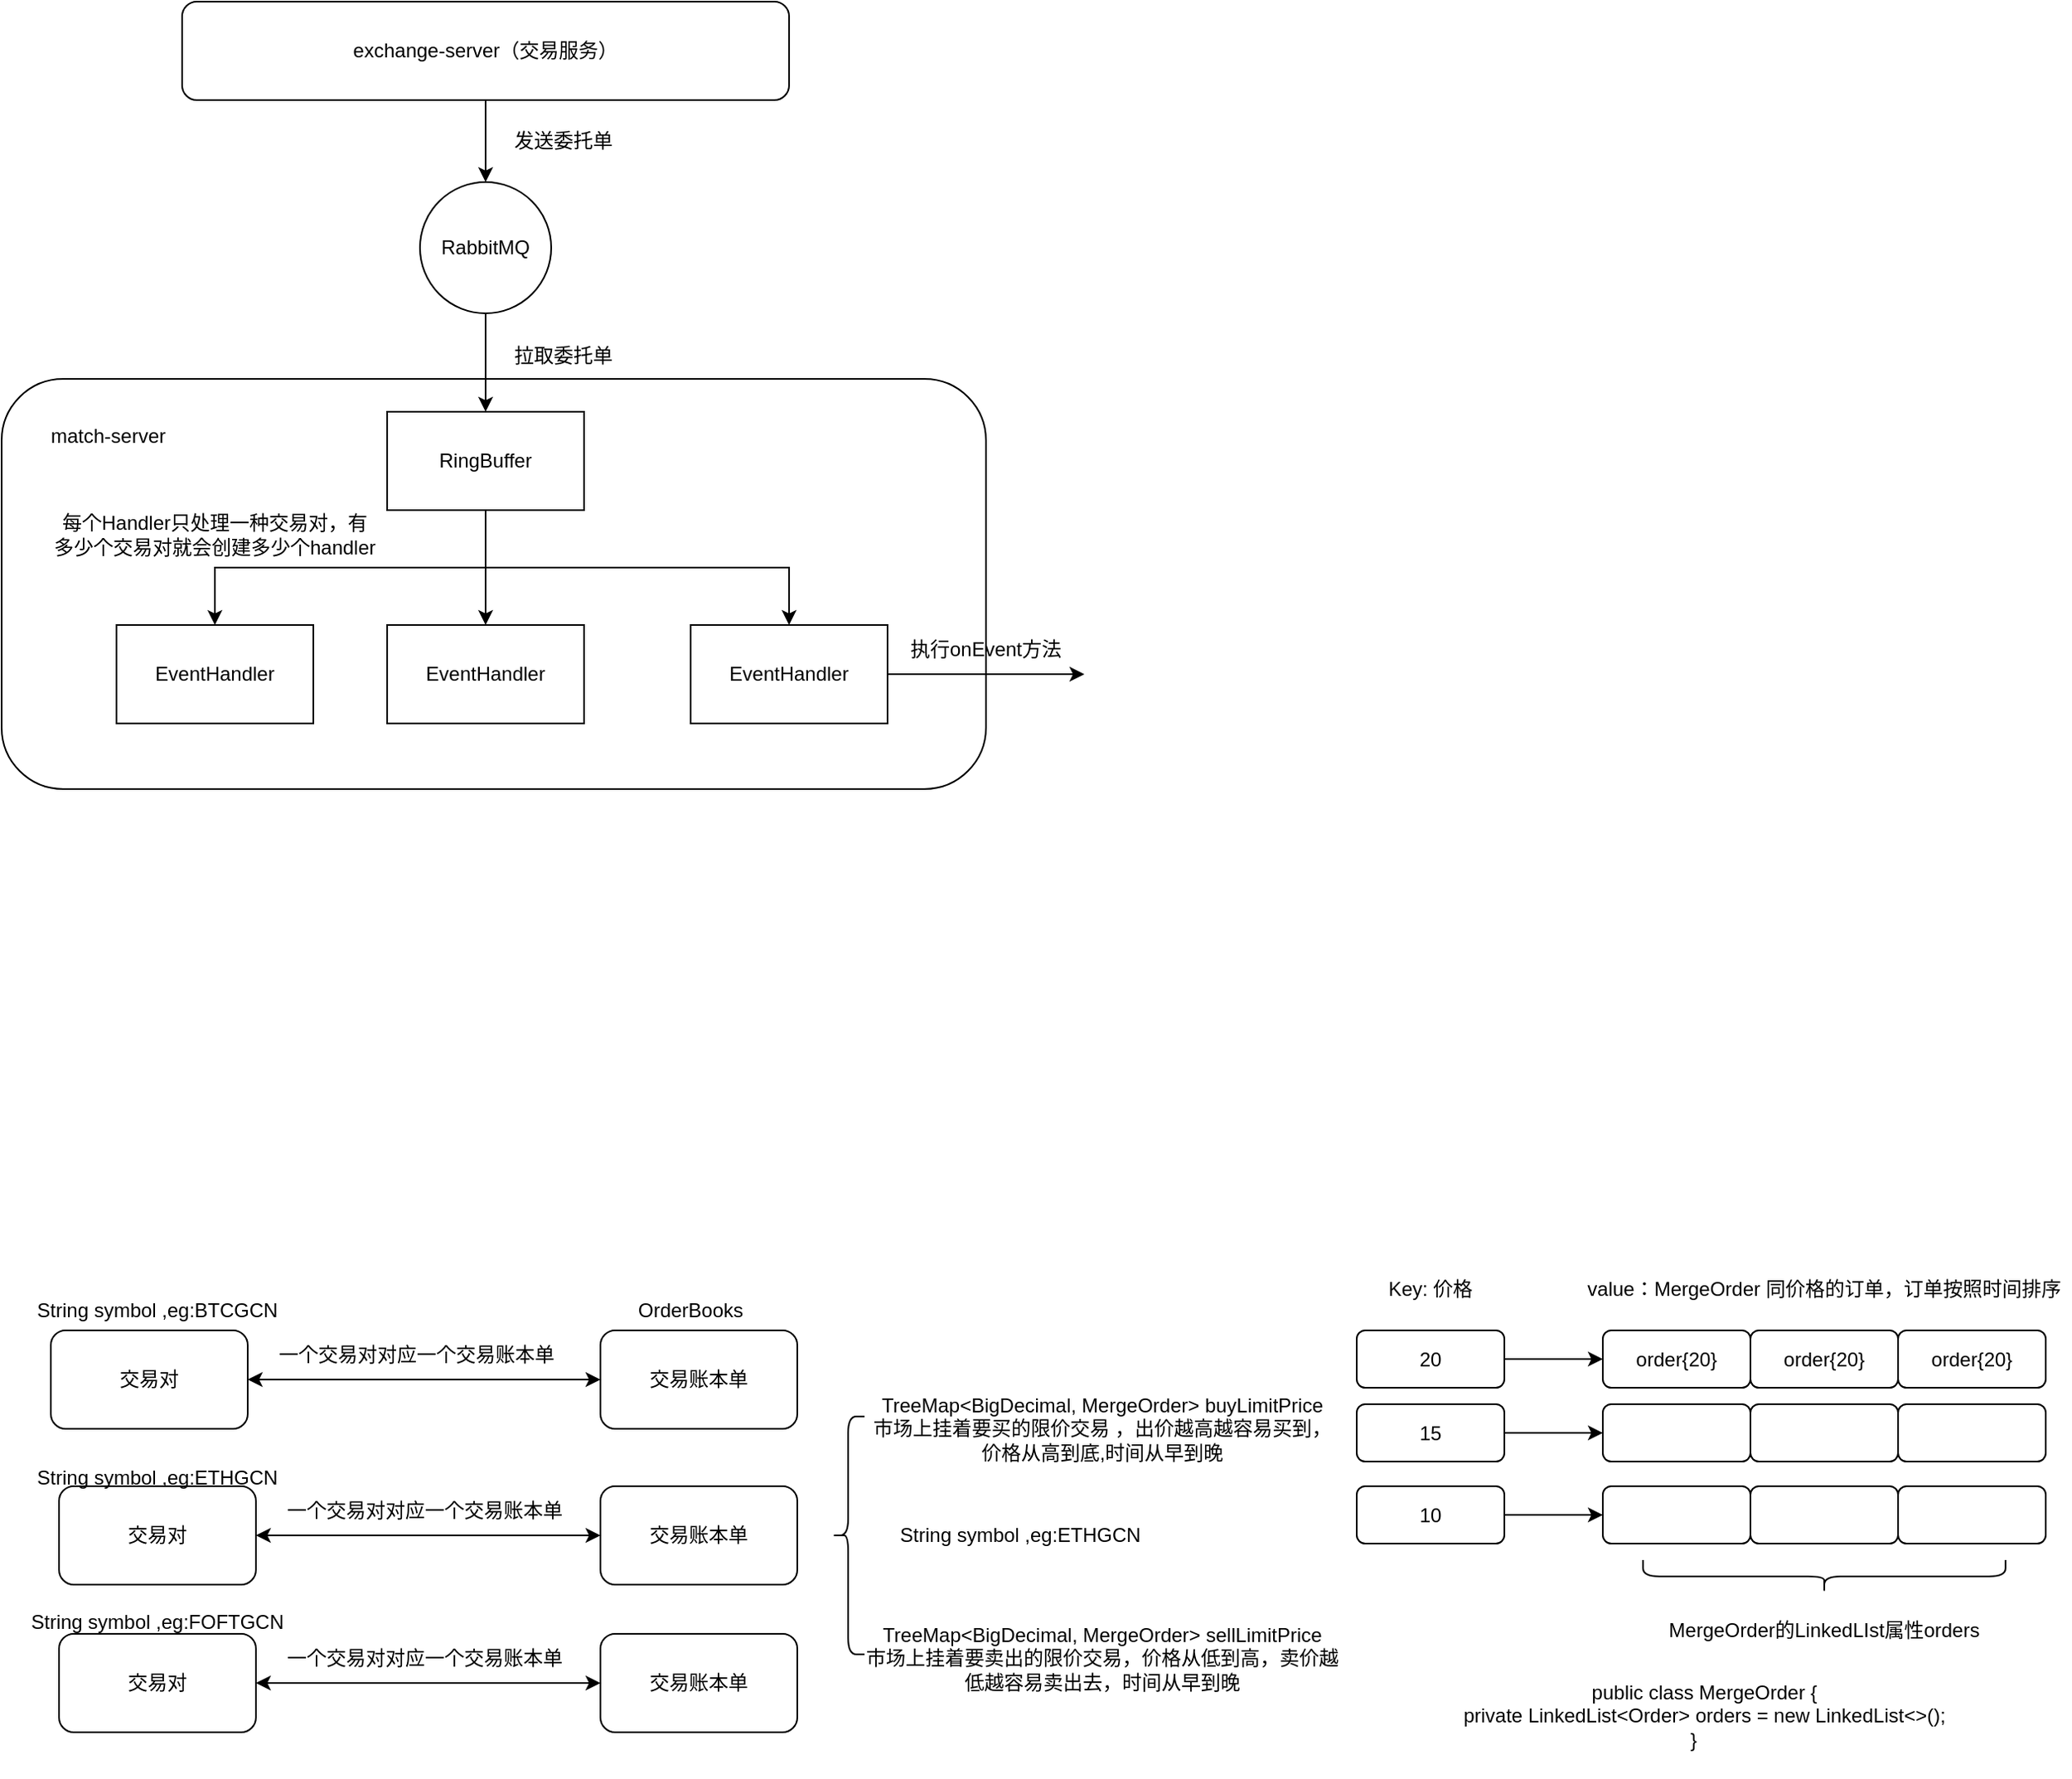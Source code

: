 <mxfile version="21.6.8" type="github">
  <diagram name="第 1 页" id="LZYfN8Qb-46NnNl3OFI-">
    <mxGraphModel dx="1383" dy="948" grid="1" gridSize="10" guides="1" tooltips="1" connect="1" arrows="1" fold="1" page="1" pageScale="1" pageWidth="827" pageHeight="1169" math="0" shadow="0">
      <root>
        <mxCell id="0" />
        <mxCell id="1" parent="0" />
        <mxCell id="YOYZqp5rT2E9GzHTg75s-17" value="" style="rounded=1;whiteSpace=wrap;html=1;" vertex="1" parent="1">
          <mxGeometry x="140" y="250" width="600" height="250" as="geometry" />
        </mxCell>
        <mxCell id="YOYZqp5rT2E9GzHTg75s-16" style="edgeStyle=orthogonalEdgeStyle;rounded=0;orthogonalLoop=1;jettySize=auto;html=1;exitX=0.5;exitY=1;exitDx=0;exitDy=0;entryX=0.5;entryY=0;entryDx=0;entryDy=0;" edge="1" parent="1" source="YOYZqp5rT2E9GzHTg75s-1" target="YOYZqp5rT2E9GzHTg75s-2">
          <mxGeometry relative="1" as="geometry" />
        </mxCell>
        <mxCell id="YOYZqp5rT2E9GzHTg75s-1" value="exchange-server（交易服务）" style="rounded=1;whiteSpace=wrap;html=1;" vertex="1" parent="1">
          <mxGeometry x="250" y="20" width="370" height="60" as="geometry" />
        </mxCell>
        <mxCell id="YOYZqp5rT2E9GzHTg75s-19" style="edgeStyle=orthogonalEdgeStyle;rounded=0;orthogonalLoop=1;jettySize=auto;html=1;exitX=0.5;exitY=1;exitDx=0;exitDy=0;entryX=0.5;entryY=0;entryDx=0;entryDy=0;" edge="1" parent="1" source="YOYZqp5rT2E9GzHTg75s-2" target="YOYZqp5rT2E9GzHTg75s-9">
          <mxGeometry relative="1" as="geometry" />
        </mxCell>
        <mxCell id="YOYZqp5rT2E9GzHTg75s-2" value="RabbitMQ" style="ellipse;whiteSpace=wrap;html=1;aspect=fixed;" vertex="1" parent="1">
          <mxGeometry x="395" y="130" width="80" height="80" as="geometry" />
        </mxCell>
        <mxCell id="YOYZqp5rT2E9GzHTg75s-20" style="edgeStyle=orthogonalEdgeStyle;rounded=0;orthogonalLoop=1;jettySize=auto;html=1;exitX=0.5;exitY=1;exitDx=0;exitDy=0;entryX=0.5;entryY=0;entryDx=0;entryDy=0;" edge="1" parent="1" source="YOYZqp5rT2E9GzHTg75s-9" target="YOYZqp5rT2E9GzHTg75s-13">
          <mxGeometry relative="1" as="geometry" />
        </mxCell>
        <mxCell id="YOYZqp5rT2E9GzHTg75s-21" style="edgeStyle=orthogonalEdgeStyle;rounded=0;orthogonalLoop=1;jettySize=auto;html=1;exitX=0.5;exitY=1;exitDx=0;exitDy=0;" edge="1" parent="1" source="YOYZqp5rT2E9GzHTg75s-9" target="YOYZqp5rT2E9GzHTg75s-14">
          <mxGeometry relative="1" as="geometry" />
        </mxCell>
        <mxCell id="YOYZqp5rT2E9GzHTg75s-22" style="edgeStyle=orthogonalEdgeStyle;rounded=0;orthogonalLoop=1;jettySize=auto;html=1;exitX=0.5;exitY=1;exitDx=0;exitDy=0;" edge="1" parent="1" source="YOYZqp5rT2E9GzHTg75s-9" target="YOYZqp5rT2E9GzHTg75s-15">
          <mxGeometry relative="1" as="geometry" />
        </mxCell>
        <mxCell id="YOYZqp5rT2E9GzHTg75s-9" value="RingBuffer" style="rounded=0;whiteSpace=wrap;html=1;" vertex="1" parent="1">
          <mxGeometry x="375" y="270" width="120" height="60" as="geometry" />
        </mxCell>
        <mxCell id="YOYZqp5rT2E9GzHTg75s-13" value="EventHandler" style="rounded=0;whiteSpace=wrap;html=1;" vertex="1" parent="1">
          <mxGeometry x="210" y="400" width="120" height="60" as="geometry" />
        </mxCell>
        <mxCell id="YOYZqp5rT2E9GzHTg75s-14" value="EventHandler" style="rounded=0;whiteSpace=wrap;html=1;" vertex="1" parent="1">
          <mxGeometry x="375" y="400" width="120" height="60" as="geometry" />
        </mxCell>
        <mxCell id="YOYZqp5rT2E9GzHTg75s-98" style="edgeStyle=orthogonalEdgeStyle;rounded=0;orthogonalLoop=1;jettySize=auto;html=1;exitX=1;exitY=0.5;exitDx=0;exitDy=0;entryX=0;entryY=0.5;entryDx=0;entryDy=0;" edge="1" parent="1" source="YOYZqp5rT2E9GzHTg75s-15">
          <mxGeometry relative="1" as="geometry">
            <mxPoint x="800" y="430" as="targetPoint" />
          </mxGeometry>
        </mxCell>
        <mxCell id="YOYZqp5rT2E9GzHTg75s-15" value="EventHandler" style="rounded=0;whiteSpace=wrap;html=1;" vertex="1" parent="1">
          <mxGeometry x="560" y="400" width="120" height="60" as="geometry" />
        </mxCell>
        <mxCell id="YOYZqp5rT2E9GzHTg75s-18" value="match-server" style="text;html=1;strokeColor=none;fillColor=none;align=center;verticalAlign=middle;whiteSpace=wrap;rounded=0;" vertex="1" parent="1">
          <mxGeometry x="140" y="270" width="130" height="30" as="geometry" />
        </mxCell>
        <mxCell id="YOYZqp5rT2E9GzHTg75s-23" value="每个Handler只处理一种交易对，有多少个交易对就会创建多少个handler" style="text;html=1;strokeColor=none;fillColor=none;align=center;verticalAlign=middle;whiteSpace=wrap;rounded=0;" vertex="1" parent="1">
          <mxGeometry x="170" y="330" width="200" height="30" as="geometry" />
        </mxCell>
        <mxCell id="YOYZqp5rT2E9GzHTg75s-24" value="交易对" style="rounded=1;whiteSpace=wrap;html=1;" vertex="1" parent="1">
          <mxGeometry x="170" y="830" width="120" height="60" as="geometry" />
        </mxCell>
        <mxCell id="YOYZqp5rT2E9GzHTg75s-25" value="交易账本单" style="rounded=1;whiteSpace=wrap;html=1;" vertex="1" parent="1">
          <mxGeometry x="505" y="830" width="120" height="60" as="geometry" />
        </mxCell>
        <mxCell id="YOYZqp5rT2E9GzHTg75s-27" value="" style="endArrow=classic;startArrow=classic;html=1;rounded=0;entryX=0;entryY=0.5;entryDx=0;entryDy=0;exitX=1;exitY=0.5;exitDx=0;exitDy=0;" edge="1" parent="1" source="YOYZqp5rT2E9GzHTg75s-24" target="YOYZqp5rT2E9GzHTg75s-25">
          <mxGeometry width="50" height="50" relative="1" as="geometry">
            <mxPoint x="290" y="865" as="sourcePoint" />
            <mxPoint x="340" y="815" as="targetPoint" />
          </mxGeometry>
        </mxCell>
        <mxCell id="YOYZqp5rT2E9GzHTg75s-28" value="一个交易对对应一个交易账本单" style="text;html=1;strokeColor=none;fillColor=none;align=center;verticalAlign=middle;whiteSpace=wrap;rounded=0;" vertex="1" parent="1">
          <mxGeometry x="300" y="830" width="186" height="30" as="geometry" />
        </mxCell>
        <mxCell id="YOYZqp5rT2E9GzHTg75s-37" value="交易对" style="rounded=1;whiteSpace=wrap;html=1;" vertex="1" parent="1">
          <mxGeometry x="175" y="925" width="120" height="60" as="geometry" />
        </mxCell>
        <mxCell id="YOYZqp5rT2E9GzHTg75s-38" value="交易账本单" style="rounded=1;whiteSpace=wrap;html=1;" vertex="1" parent="1">
          <mxGeometry x="505" y="925" width="120" height="60" as="geometry" />
        </mxCell>
        <mxCell id="YOYZqp5rT2E9GzHTg75s-39" value="" style="endArrow=classic;startArrow=classic;html=1;rounded=0;entryX=0;entryY=0.5;entryDx=0;entryDy=0;exitX=1;exitY=0.5;exitDx=0;exitDy=0;" edge="1" parent="1" source="YOYZqp5rT2E9GzHTg75s-37" target="YOYZqp5rT2E9GzHTg75s-38">
          <mxGeometry width="50" height="50" relative="1" as="geometry">
            <mxPoint x="295" y="960" as="sourcePoint" />
            <mxPoint x="345" y="910" as="targetPoint" />
          </mxGeometry>
        </mxCell>
        <mxCell id="YOYZqp5rT2E9GzHTg75s-40" value="一个交易对对应一个交易账本单" style="text;html=1;strokeColor=none;fillColor=none;align=center;verticalAlign=middle;whiteSpace=wrap;rounded=0;" vertex="1" parent="1">
          <mxGeometry x="305" y="925" width="186" height="30" as="geometry" />
        </mxCell>
        <mxCell id="YOYZqp5rT2E9GzHTg75s-41" value="交易对" style="rounded=1;whiteSpace=wrap;html=1;" vertex="1" parent="1">
          <mxGeometry x="175" y="1015" width="120" height="60" as="geometry" />
        </mxCell>
        <mxCell id="YOYZqp5rT2E9GzHTg75s-42" value="交易账本单" style="rounded=1;whiteSpace=wrap;html=1;" vertex="1" parent="1">
          <mxGeometry x="505" y="1015" width="120" height="60" as="geometry" />
        </mxCell>
        <mxCell id="YOYZqp5rT2E9GzHTg75s-43" value="" style="endArrow=classic;startArrow=classic;html=1;rounded=0;entryX=0;entryY=0.5;entryDx=0;entryDy=0;exitX=1;exitY=0.5;exitDx=0;exitDy=0;" edge="1" parent="1" source="YOYZqp5rT2E9GzHTg75s-41" target="YOYZqp5rT2E9GzHTg75s-42">
          <mxGeometry width="50" height="50" relative="1" as="geometry">
            <mxPoint x="295" y="1050" as="sourcePoint" />
            <mxPoint x="345" y="1000" as="targetPoint" />
          </mxGeometry>
        </mxCell>
        <mxCell id="YOYZqp5rT2E9GzHTg75s-44" value="一个交易对对应一个交易账本单" style="text;html=1;strokeColor=none;fillColor=none;align=center;verticalAlign=middle;whiteSpace=wrap;rounded=0;" vertex="1" parent="1">
          <mxGeometry x="305" y="1015" width="186" height="30" as="geometry" />
        </mxCell>
        <mxCell id="YOYZqp5rT2E9GzHTg75s-45" value="String symbol ,eg:BTCGCN" style="text;html=1;strokeColor=none;fillColor=none;align=center;verticalAlign=middle;whiteSpace=wrap;rounded=0;" vertex="1" parent="1">
          <mxGeometry x="150" y="803.07" width="170" height="30" as="geometry" />
        </mxCell>
        <mxCell id="YOYZqp5rT2E9GzHTg75s-46" value="String symbol ,eg:ETHGCN" style="text;html=1;strokeColor=none;fillColor=none;align=center;verticalAlign=middle;whiteSpace=wrap;rounded=0;" vertex="1" parent="1">
          <mxGeometry x="150" y="905" width="170" height="30" as="geometry" />
        </mxCell>
        <mxCell id="YOYZqp5rT2E9GzHTg75s-47" value="String symbol ,eg:FOFTGCN" style="text;html=1;strokeColor=none;fillColor=none;align=center;verticalAlign=middle;whiteSpace=wrap;rounded=0;" vertex="1" parent="1">
          <mxGeometry x="150" y="992.5" width="170" height="30" as="geometry" />
        </mxCell>
        <mxCell id="YOYZqp5rT2E9GzHTg75s-50" value="" style="shape=curlyBracket;whiteSpace=wrap;html=1;rounded=1;labelPosition=left;verticalLabelPosition=middle;align=right;verticalAlign=middle;" vertex="1" parent="1">
          <mxGeometry x="646" y="882.5" width="20" height="145" as="geometry" />
        </mxCell>
        <mxCell id="YOYZqp5rT2E9GzHTg75s-51" value="TreeMap&amp;lt;BigDecimal, MergeOrder&amp;gt; buyLimitPrice&lt;br&gt;市场上挂着要买的限价交易 ，出价越高越容易买到，价格从高到底,时间从早到晚" style="text;html=1;strokeColor=none;fillColor=none;align=center;verticalAlign=middle;whiteSpace=wrap;rounded=0;" vertex="1" parent="1">
          <mxGeometry x="666" y="875" width="290" height="30" as="geometry" />
        </mxCell>
        <mxCell id="YOYZqp5rT2E9GzHTg75s-52" value="String symbol ,eg:ETHGCN" style="text;html=1;strokeColor=none;fillColor=none;align=center;verticalAlign=middle;whiteSpace=wrap;rounded=0;" vertex="1" parent="1">
          <mxGeometry x="676" y="940" width="170" height="30" as="geometry" />
        </mxCell>
        <mxCell id="YOYZqp5rT2E9GzHTg75s-53" value="TreeMap&amp;lt;BigDecimal, MergeOrder&amp;gt; sellLimitPrice&lt;br&gt;市场上挂着要卖出的限价交易，价格从低到高，卖价越低越容易卖出去，时间从早到晚" style="text;html=1;strokeColor=none;fillColor=none;align=center;verticalAlign=middle;whiteSpace=wrap;rounded=0;" vertex="1" parent="1">
          <mxGeometry x="666" y="1015" width="290" height="30" as="geometry" />
        </mxCell>
        <mxCell id="YOYZqp5rT2E9GzHTg75s-68" style="edgeStyle=orthogonalEdgeStyle;rounded=0;orthogonalLoop=1;jettySize=auto;html=1;exitX=1;exitY=0.5;exitDx=0;exitDy=0;entryX=0;entryY=0.5;entryDx=0;entryDy=0;" edge="1" parent="1" source="YOYZqp5rT2E9GzHTg75s-54" target="YOYZqp5rT2E9GzHTg75s-57">
          <mxGeometry relative="1" as="geometry" />
        </mxCell>
        <mxCell id="YOYZqp5rT2E9GzHTg75s-54" value="20" style="rounded=1;whiteSpace=wrap;html=1;" vertex="1" parent="1">
          <mxGeometry x="966" y="830" width="90" height="35" as="geometry" />
        </mxCell>
        <mxCell id="YOYZqp5rT2E9GzHTg75s-70" style="edgeStyle=orthogonalEdgeStyle;rounded=0;orthogonalLoop=1;jettySize=auto;html=1;exitX=1;exitY=0.5;exitDx=0;exitDy=0;" edge="1" parent="1" source="YOYZqp5rT2E9GzHTg75s-55" target="YOYZqp5rT2E9GzHTg75s-58">
          <mxGeometry relative="1" as="geometry" />
        </mxCell>
        <mxCell id="YOYZqp5rT2E9GzHTg75s-55" value="10" style="rounded=1;whiteSpace=wrap;html=1;" vertex="1" parent="1">
          <mxGeometry x="966" y="925" width="90" height="35" as="geometry" />
        </mxCell>
        <mxCell id="YOYZqp5rT2E9GzHTg75s-69" style="edgeStyle=orthogonalEdgeStyle;rounded=0;orthogonalLoop=1;jettySize=auto;html=1;exitX=1;exitY=0.5;exitDx=0;exitDy=0;entryX=0;entryY=0.5;entryDx=0;entryDy=0;" edge="1" parent="1" source="YOYZqp5rT2E9GzHTg75s-56" target="YOYZqp5rT2E9GzHTg75s-59">
          <mxGeometry relative="1" as="geometry" />
        </mxCell>
        <mxCell id="YOYZqp5rT2E9GzHTg75s-56" value="15" style="rounded=1;whiteSpace=wrap;html=1;" vertex="1" parent="1">
          <mxGeometry x="966" y="875" width="90" height="35" as="geometry" />
        </mxCell>
        <mxCell id="YOYZqp5rT2E9GzHTg75s-57" value="order{20}" style="rounded=1;whiteSpace=wrap;html=1;" vertex="1" parent="1">
          <mxGeometry x="1116" y="830" width="90" height="35" as="geometry" />
        </mxCell>
        <mxCell id="YOYZqp5rT2E9GzHTg75s-58" value="" style="rounded=1;whiteSpace=wrap;html=1;" vertex="1" parent="1">
          <mxGeometry x="1116" y="925" width="90" height="35" as="geometry" />
        </mxCell>
        <mxCell id="YOYZqp5rT2E9GzHTg75s-59" value="" style="rounded=1;whiteSpace=wrap;html=1;" vertex="1" parent="1">
          <mxGeometry x="1116" y="875" width="90" height="35" as="geometry" />
        </mxCell>
        <mxCell id="YOYZqp5rT2E9GzHTg75s-60" value="order{20}" style="rounded=1;whiteSpace=wrap;html=1;" vertex="1" parent="1">
          <mxGeometry x="1206" y="830" width="90" height="35" as="geometry" />
        </mxCell>
        <mxCell id="YOYZqp5rT2E9GzHTg75s-61" value="" style="rounded=1;whiteSpace=wrap;html=1;" vertex="1" parent="1">
          <mxGeometry x="1206" y="925" width="90" height="35" as="geometry" />
        </mxCell>
        <mxCell id="YOYZqp5rT2E9GzHTg75s-62" value="" style="rounded=1;whiteSpace=wrap;html=1;" vertex="1" parent="1">
          <mxGeometry x="1206" y="875" width="90" height="35" as="geometry" />
        </mxCell>
        <mxCell id="YOYZqp5rT2E9GzHTg75s-63" value="order{20}" style="rounded=1;whiteSpace=wrap;html=1;" vertex="1" parent="1">
          <mxGeometry x="1296" y="830" width="90" height="35" as="geometry" />
        </mxCell>
        <mxCell id="YOYZqp5rT2E9GzHTg75s-64" value="" style="rounded=1;whiteSpace=wrap;html=1;" vertex="1" parent="1">
          <mxGeometry x="1296" y="925" width="90" height="35" as="geometry" />
        </mxCell>
        <mxCell id="YOYZqp5rT2E9GzHTg75s-65" value="" style="rounded=1;whiteSpace=wrap;html=1;" vertex="1" parent="1">
          <mxGeometry x="1296" y="875" width="90" height="35" as="geometry" />
        </mxCell>
        <mxCell id="YOYZqp5rT2E9GzHTg75s-66" value="Key: 价格" style="text;html=1;strokeColor=none;fillColor=none;align=center;verticalAlign=middle;whiteSpace=wrap;rounded=0;" vertex="1" parent="1">
          <mxGeometry x="981" y="790" width="60" height="30" as="geometry" />
        </mxCell>
        <mxCell id="YOYZqp5rT2E9GzHTg75s-67" value="value：MergeOrder 同价格的订单，订单按照时间排序" style="text;html=1;strokeColor=none;fillColor=none;align=center;verticalAlign=middle;whiteSpace=wrap;rounded=0;" vertex="1" parent="1">
          <mxGeometry x="1101" y="790" width="300" height="30" as="geometry" />
        </mxCell>
        <mxCell id="YOYZqp5rT2E9GzHTg75s-72" value="&lt;div&gt;public class MergeOrder {&lt;/div&gt;&lt;div&gt;&amp;nbsp; &amp;nbsp; private LinkedList&amp;lt;Order&amp;gt; orders = new LinkedList&amp;lt;&amp;gt;();&amp;nbsp; &amp;nbsp;&amp;nbsp;&lt;/div&gt;&lt;div&gt;}&amp;nbsp; &amp;nbsp;&amp;nbsp;&lt;/div&gt;" style="text;html=1;strokeColor=none;fillColor=none;align=center;verticalAlign=middle;whiteSpace=wrap;rounded=0;" vertex="1" parent="1">
          <mxGeometry x="983" y="1027.5" width="390" height="75" as="geometry" />
        </mxCell>
        <mxCell id="YOYZqp5rT2E9GzHTg75s-77" value="" style="shape=curlyBracket;whiteSpace=wrap;html=1;rounded=1;flipH=1;labelPosition=right;verticalLabelPosition=middle;align=left;verticalAlign=middle;direction=north;" vertex="1" parent="1">
          <mxGeometry x="1140.54" y="970" width="220.93" height="20" as="geometry" />
        </mxCell>
        <mxCell id="YOYZqp5rT2E9GzHTg75s-90" value="MergeOrder的LinkedLIst属性orders" style="text;html=1;strokeColor=none;fillColor=none;align=center;verticalAlign=middle;whiteSpace=wrap;rounded=0;" vertex="1" parent="1">
          <mxGeometry x="1129" y="997.5" width="244" height="30" as="geometry" />
        </mxCell>
        <mxCell id="YOYZqp5rT2E9GzHTg75s-91" value="发送委托单" style="text;html=1;strokeColor=none;fillColor=none;align=center;verticalAlign=middle;whiteSpace=wrap;rounded=0;" vertex="1" parent="1">
          <mxGeometry x="445" y="90" width="75" height="30" as="geometry" />
        </mxCell>
        <mxCell id="YOYZqp5rT2E9GzHTg75s-92" value="拉取委托单" style="text;html=1;strokeColor=none;fillColor=none;align=center;verticalAlign=middle;whiteSpace=wrap;rounded=0;" vertex="1" parent="1">
          <mxGeometry x="445" y="221" width="75" height="30" as="geometry" />
        </mxCell>
        <mxCell id="YOYZqp5rT2E9GzHTg75s-94" value="OrderBooks" style="text;html=1;strokeColor=none;fillColor=none;align=center;verticalAlign=middle;whiteSpace=wrap;rounded=0;" vertex="1" parent="1">
          <mxGeometry x="530" y="803.07" width="60" height="30" as="geometry" />
        </mxCell>
        <mxCell id="YOYZqp5rT2E9GzHTg75s-99" value="执行onEvent方法" style="text;html=1;strokeColor=none;fillColor=none;align=center;verticalAlign=middle;whiteSpace=wrap;rounded=0;" vertex="1" parent="1">
          <mxGeometry x="690" y="400" width="100" height="30" as="geometry" />
        </mxCell>
      </root>
    </mxGraphModel>
  </diagram>
</mxfile>
